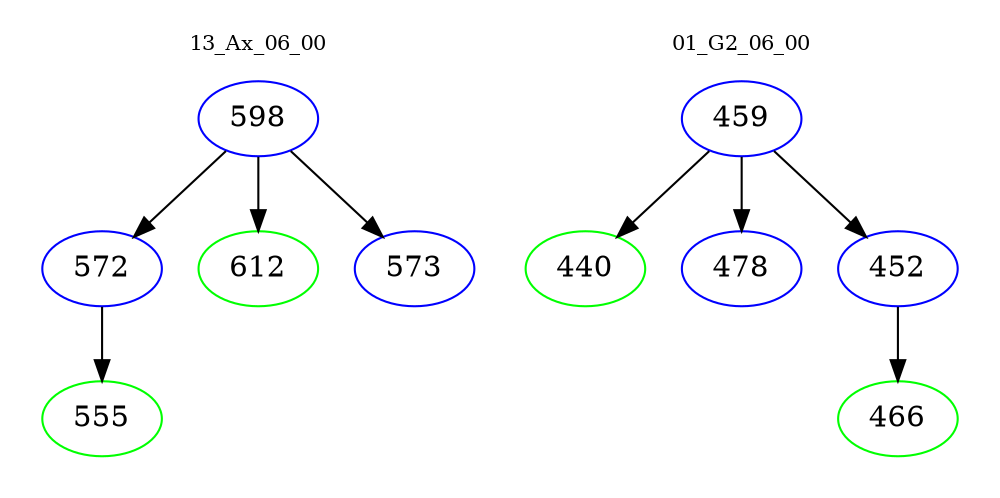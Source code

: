 digraph{
subgraph cluster_0 {
color = white
label = "13_Ax_06_00";
fontsize=10;
T0_598 [label="598", color="blue"]
T0_598 -> T0_572 [color="black"]
T0_572 [label="572", color="blue"]
T0_572 -> T0_555 [color="black"]
T0_555 [label="555", color="green"]
T0_598 -> T0_612 [color="black"]
T0_612 [label="612", color="green"]
T0_598 -> T0_573 [color="black"]
T0_573 [label="573", color="blue"]
}
subgraph cluster_1 {
color = white
label = "01_G2_06_00";
fontsize=10;
T1_459 [label="459", color="blue"]
T1_459 -> T1_440 [color="black"]
T1_440 [label="440", color="green"]
T1_459 -> T1_478 [color="black"]
T1_478 [label="478", color="blue"]
T1_459 -> T1_452 [color="black"]
T1_452 [label="452", color="blue"]
T1_452 -> T1_466 [color="black"]
T1_466 [label="466", color="green"]
}
}
